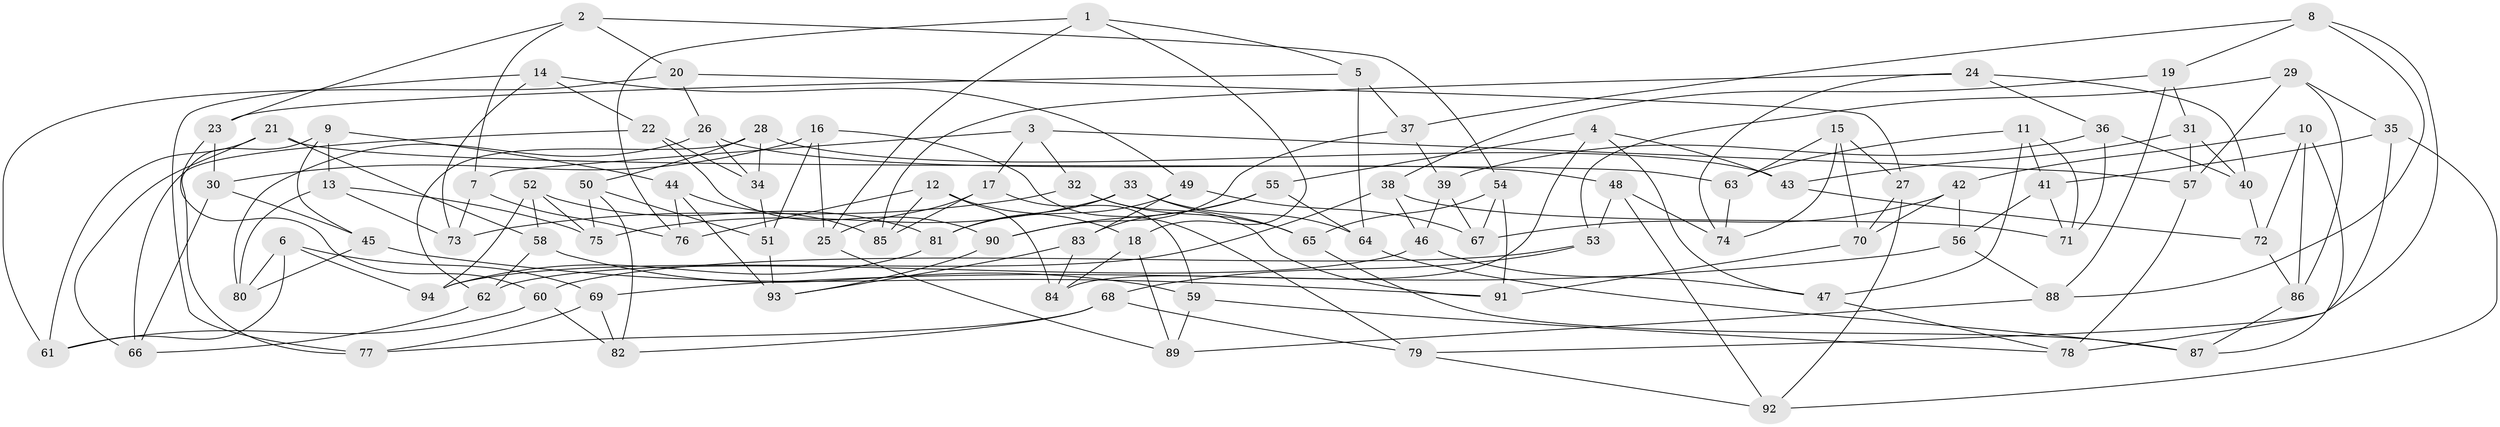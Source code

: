 // coarse degree distribution, {5: 0.19642857142857142, 6: 0.48214285714285715, 4: 0.26785714285714285, 3: 0.05357142857142857}
// Generated by graph-tools (version 1.1) at 2025/52/02/27/25 19:52:33]
// undirected, 94 vertices, 188 edges
graph export_dot {
graph [start="1"]
  node [color=gray90,style=filled];
  1;
  2;
  3;
  4;
  5;
  6;
  7;
  8;
  9;
  10;
  11;
  12;
  13;
  14;
  15;
  16;
  17;
  18;
  19;
  20;
  21;
  22;
  23;
  24;
  25;
  26;
  27;
  28;
  29;
  30;
  31;
  32;
  33;
  34;
  35;
  36;
  37;
  38;
  39;
  40;
  41;
  42;
  43;
  44;
  45;
  46;
  47;
  48;
  49;
  50;
  51;
  52;
  53;
  54;
  55;
  56;
  57;
  58;
  59;
  60;
  61;
  62;
  63;
  64;
  65;
  66;
  67;
  68;
  69;
  70;
  71;
  72;
  73;
  74;
  75;
  76;
  77;
  78;
  79;
  80;
  81;
  82;
  83;
  84;
  85;
  86;
  87;
  88;
  89;
  90;
  91;
  92;
  93;
  94;
  1 -- 76;
  1 -- 18;
  1 -- 25;
  1 -- 5;
  2 -- 20;
  2 -- 23;
  2 -- 54;
  2 -- 7;
  3 -- 7;
  3 -- 32;
  3 -- 57;
  3 -- 17;
  4 -- 84;
  4 -- 55;
  4 -- 47;
  4 -- 43;
  5 -- 64;
  5 -- 37;
  5 -- 23;
  6 -- 80;
  6 -- 94;
  6 -- 69;
  6 -- 61;
  7 -- 73;
  7 -- 76;
  8 -- 37;
  8 -- 88;
  8 -- 79;
  8 -- 19;
  9 -- 44;
  9 -- 13;
  9 -- 45;
  9 -- 77;
  10 -- 72;
  10 -- 42;
  10 -- 86;
  10 -- 87;
  11 -- 71;
  11 -- 47;
  11 -- 63;
  11 -- 41;
  12 -- 76;
  12 -- 18;
  12 -- 85;
  12 -- 84;
  13 -- 80;
  13 -- 75;
  13 -- 73;
  14 -- 73;
  14 -- 22;
  14 -- 49;
  14 -- 77;
  15 -- 74;
  15 -- 63;
  15 -- 27;
  15 -- 70;
  16 -- 30;
  16 -- 79;
  16 -- 25;
  16 -- 51;
  17 -- 25;
  17 -- 59;
  17 -- 85;
  18 -- 84;
  18 -- 89;
  19 -- 38;
  19 -- 88;
  19 -- 31;
  20 -- 27;
  20 -- 61;
  20 -- 26;
  21 -- 58;
  21 -- 63;
  21 -- 66;
  21 -- 61;
  22 -- 34;
  22 -- 90;
  22 -- 66;
  23 -- 30;
  23 -- 60;
  24 -- 74;
  24 -- 36;
  24 -- 85;
  24 -- 40;
  25 -- 89;
  26 -- 48;
  26 -- 34;
  26 -- 80;
  27 -- 92;
  27 -- 70;
  28 -- 50;
  28 -- 43;
  28 -- 34;
  28 -- 62;
  29 -- 57;
  29 -- 53;
  29 -- 35;
  29 -- 86;
  30 -- 66;
  30 -- 45;
  31 -- 40;
  31 -- 57;
  31 -- 43;
  32 -- 65;
  32 -- 73;
  32 -- 91;
  33 -- 65;
  33 -- 81;
  33 -- 75;
  33 -- 64;
  34 -- 51;
  35 -- 41;
  35 -- 92;
  35 -- 78;
  36 -- 39;
  36 -- 71;
  36 -- 40;
  37 -- 90;
  37 -- 39;
  38 -- 71;
  38 -- 46;
  38 -- 94;
  39 -- 67;
  39 -- 46;
  40 -- 72;
  41 -- 71;
  41 -- 56;
  42 -- 67;
  42 -- 56;
  42 -- 70;
  43 -- 72;
  44 -- 93;
  44 -- 76;
  44 -- 85;
  45 -- 91;
  45 -- 80;
  46 -- 47;
  46 -- 62;
  47 -- 78;
  48 -- 92;
  48 -- 74;
  48 -- 53;
  49 -- 81;
  49 -- 67;
  49 -- 83;
  50 -- 51;
  50 -- 75;
  50 -- 82;
  51 -- 93;
  52 -- 81;
  52 -- 58;
  52 -- 94;
  52 -- 75;
  53 -- 60;
  53 -- 68;
  54 -- 91;
  54 -- 67;
  54 -- 65;
  55 -- 83;
  55 -- 90;
  55 -- 64;
  56 -- 69;
  56 -- 88;
  57 -- 78;
  58 -- 59;
  58 -- 62;
  59 -- 89;
  59 -- 78;
  60 -- 82;
  60 -- 61;
  62 -- 66;
  63 -- 74;
  64 -- 87;
  65 -- 87;
  68 -- 82;
  68 -- 79;
  68 -- 77;
  69 -- 77;
  69 -- 82;
  70 -- 91;
  72 -- 86;
  79 -- 92;
  81 -- 94;
  83 -- 84;
  83 -- 93;
  86 -- 87;
  88 -- 89;
  90 -- 93;
}
